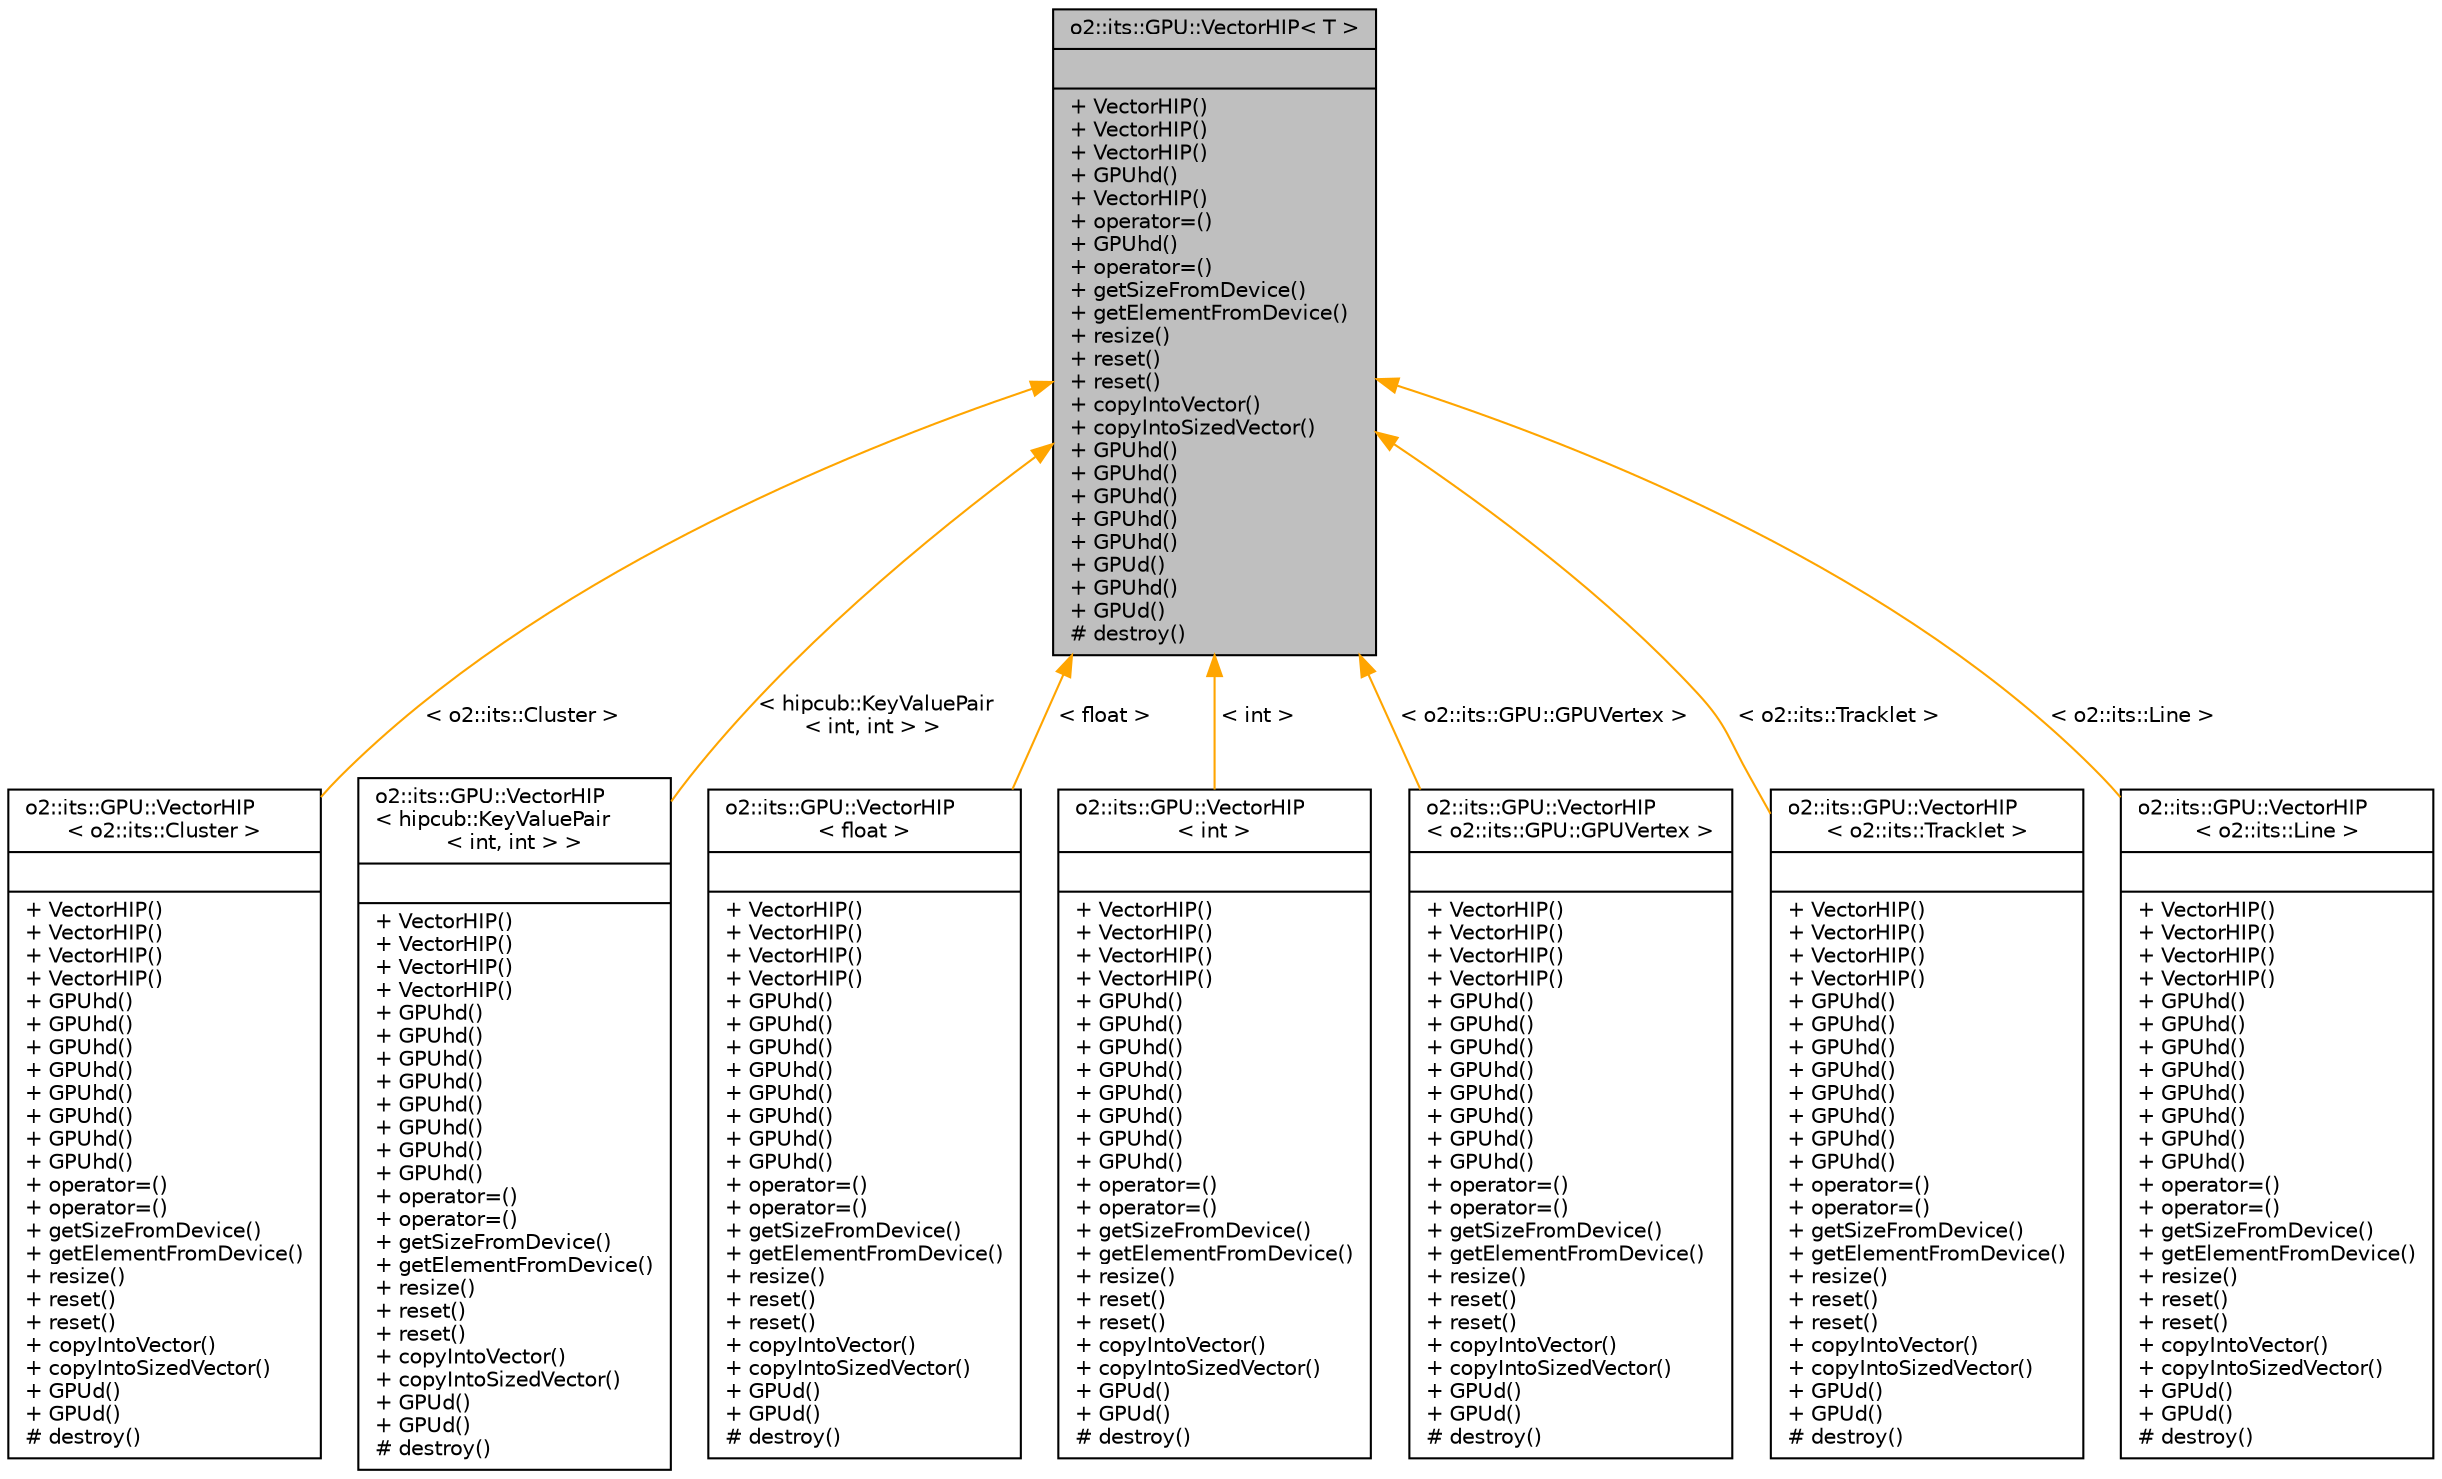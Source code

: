 digraph "o2::its::GPU::VectorHIP&lt; T &gt;"
{
 // INTERACTIVE_SVG=YES
  bgcolor="transparent";
  edge [fontname="Helvetica",fontsize="10",labelfontname="Helvetica",labelfontsize="10"];
  node [fontname="Helvetica",fontsize="10",shape=record];
  Node1 [label="{o2::its::GPU::VectorHIP\< T \>\n||+ VectorHIP()\l+ VectorHIP()\l+ VectorHIP()\l+ GPUhd()\l+ VectorHIP()\l+ operator=()\l+ GPUhd()\l+ operator=()\l+ getSizeFromDevice()\l+ getElementFromDevice()\l+ resize()\l+ reset()\l+ reset()\l+ copyIntoVector()\l+ copyIntoSizedVector()\l+ GPUhd()\l+ GPUhd()\l+ GPUhd()\l+ GPUhd()\l+ GPUhd()\l+ GPUd()\l+ GPUhd()\l+ GPUd()\l# destroy()\l}",height=0.2,width=0.4,color="black", fillcolor="grey75", style="filled", fontcolor="black"];
  Node1 -> Node2 [dir="back",color="orange",fontsize="10",style="solid",label=" \< o2::its::Cluster \>" ,fontname="Helvetica"];
  Node2 [label="{o2::its::GPU::VectorHIP\l\< o2::its::Cluster \>\n||+ VectorHIP()\l+ VectorHIP()\l+ VectorHIP()\l+ VectorHIP()\l+ GPUhd()\l+ GPUhd()\l+ GPUhd()\l+ GPUhd()\l+ GPUhd()\l+ GPUhd()\l+ GPUhd()\l+ GPUhd()\l+ operator=()\l+ operator=()\l+ getSizeFromDevice()\l+ getElementFromDevice()\l+ resize()\l+ reset()\l+ reset()\l+ copyIntoVector()\l+ copyIntoSizedVector()\l+ GPUd()\l+ GPUd()\l# destroy()\l}",height=0.2,width=0.4,color="black",URL="$d9/d54/classo2_1_1its_1_1GPU_1_1VectorHIP.html"];
  Node1 -> Node3 [dir="back",color="orange",fontsize="10",style="solid",label=" \< hipcub::KeyValuePair\l\< int, int \> \>" ,fontname="Helvetica"];
  Node3 [label="{o2::its::GPU::VectorHIP\l\< hipcub::KeyValuePair\l\< int, int \> \>\n||+ VectorHIP()\l+ VectorHIP()\l+ VectorHIP()\l+ VectorHIP()\l+ GPUhd()\l+ GPUhd()\l+ GPUhd()\l+ GPUhd()\l+ GPUhd()\l+ GPUhd()\l+ GPUhd()\l+ GPUhd()\l+ operator=()\l+ operator=()\l+ getSizeFromDevice()\l+ getElementFromDevice()\l+ resize()\l+ reset()\l+ reset()\l+ copyIntoVector()\l+ copyIntoSizedVector()\l+ GPUd()\l+ GPUd()\l# destroy()\l}",height=0.2,width=0.4,color="black",URL="$d9/d54/classo2_1_1its_1_1GPU_1_1VectorHIP.html"];
  Node1 -> Node4 [dir="back",color="orange",fontsize="10",style="solid",label=" \< float \>" ,fontname="Helvetica"];
  Node4 [label="{o2::its::GPU::VectorHIP\l\< float \>\n||+ VectorHIP()\l+ VectorHIP()\l+ VectorHIP()\l+ VectorHIP()\l+ GPUhd()\l+ GPUhd()\l+ GPUhd()\l+ GPUhd()\l+ GPUhd()\l+ GPUhd()\l+ GPUhd()\l+ GPUhd()\l+ operator=()\l+ operator=()\l+ getSizeFromDevice()\l+ getElementFromDevice()\l+ resize()\l+ reset()\l+ reset()\l+ copyIntoVector()\l+ copyIntoSizedVector()\l+ GPUd()\l+ GPUd()\l# destroy()\l}",height=0.2,width=0.4,color="black",URL="$d9/d54/classo2_1_1its_1_1GPU_1_1VectorHIP.html"];
  Node1 -> Node5 [dir="back",color="orange",fontsize="10",style="solid",label=" \< int \>" ,fontname="Helvetica"];
  Node5 [label="{o2::its::GPU::VectorHIP\l\< int \>\n||+ VectorHIP()\l+ VectorHIP()\l+ VectorHIP()\l+ VectorHIP()\l+ GPUhd()\l+ GPUhd()\l+ GPUhd()\l+ GPUhd()\l+ GPUhd()\l+ GPUhd()\l+ GPUhd()\l+ GPUhd()\l+ operator=()\l+ operator=()\l+ getSizeFromDevice()\l+ getElementFromDevice()\l+ resize()\l+ reset()\l+ reset()\l+ copyIntoVector()\l+ copyIntoSizedVector()\l+ GPUd()\l+ GPUd()\l# destroy()\l}",height=0.2,width=0.4,color="black",URL="$d9/d54/classo2_1_1its_1_1GPU_1_1VectorHIP.html"];
  Node1 -> Node6 [dir="back",color="orange",fontsize="10",style="solid",label=" \< o2::its::GPU::GPUVertex \>" ,fontname="Helvetica"];
  Node6 [label="{o2::its::GPU::VectorHIP\l\< o2::its::GPU::GPUVertex \>\n||+ VectorHIP()\l+ VectorHIP()\l+ VectorHIP()\l+ VectorHIP()\l+ GPUhd()\l+ GPUhd()\l+ GPUhd()\l+ GPUhd()\l+ GPUhd()\l+ GPUhd()\l+ GPUhd()\l+ GPUhd()\l+ operator=()\l+ operator=()\l+ getSizeFromDevice()\l+ getElementFromDevice()\l+ resize()\l+ reset()\l+ reset()\l+ copyIntoVector()\l+ copyIntoSizedVector()\l+ GPUd()\l+ GPUd()\l# destroy()\l}",height=0.2,width=0.4,color="black",URL="$d9/d54/classo2_1_1its_1_1GPU_1_1VectorHIP.html"];
  Node1 -> Node7 [dir="back",color="orange",fontsize="10",style="solid",label=" \< o2::its::Tracklet \>" ,fontname="Helvetica"];
  Node7 [label="{o2::its::GPU::VectorHIP\l\< o2::its::Tracklet \>\n||+ VectorHIP()\l+ VectorHIP()\l+ VectorHIP()\l+ VectorHIP()\l+ GPUhd()\l+ GPUhd()\l+ GPUhd()\l+ GPUhd()\l+ GPUhd()\l+ GPUhd()\l+ GPUhd()\l+ GPUhd()\l+ operator=()\l+ operator=()\l+ getSizeFromDevice()\l+ getElementFromDevice()\l+ resize()\l+ reset()\l+ reset()\l+ copyIntoVector()\l+ copyIntoSizedVector()\l+ GPUd()\l+ GPUd()\l# destroy()\l}",height=0.2,width=0.4,color="black",URL="$d9/d54/classo2_1_1its_1_1GPU_1_1VectorHIP.html"];
  Node1 -> Node8 [dir="back",color="orange",fontsize="10",style="solid",label=" \< o2::its::Line \>" ,fontname="Helvetica"];
  Node8 [label="{o2::its::GPU::VectorHIP\l\< o2::its::Line \>\n||+ VectorHIP()\l+ VectorHIP()\l+ VectorHIP()\l+ VectorHIP()\l+ GPUhd()\l+ GPUhd()\l+ GPUhd()\l+ GPUhd()\l+ GPUhd()\l+ GPUhd()\l+ GPUhd()\l+ GPUhd()\l+ operator=()\l+ operator=()\l+ getSizeFromDevice()\l+ getElementFromDevice()\l+ resize()\l+ reset()\l+ reset()\l+ copyIntoVector()\l+ copyIntoSizedVector()\l+ GPUd()\l+ GPUd()\l# destroy()\l}",height=0.2,width=0.4,color="black",URL="$d9/d54/classo2_1_1its_1_1GPU_1_1VectorHIP.html"];
}
